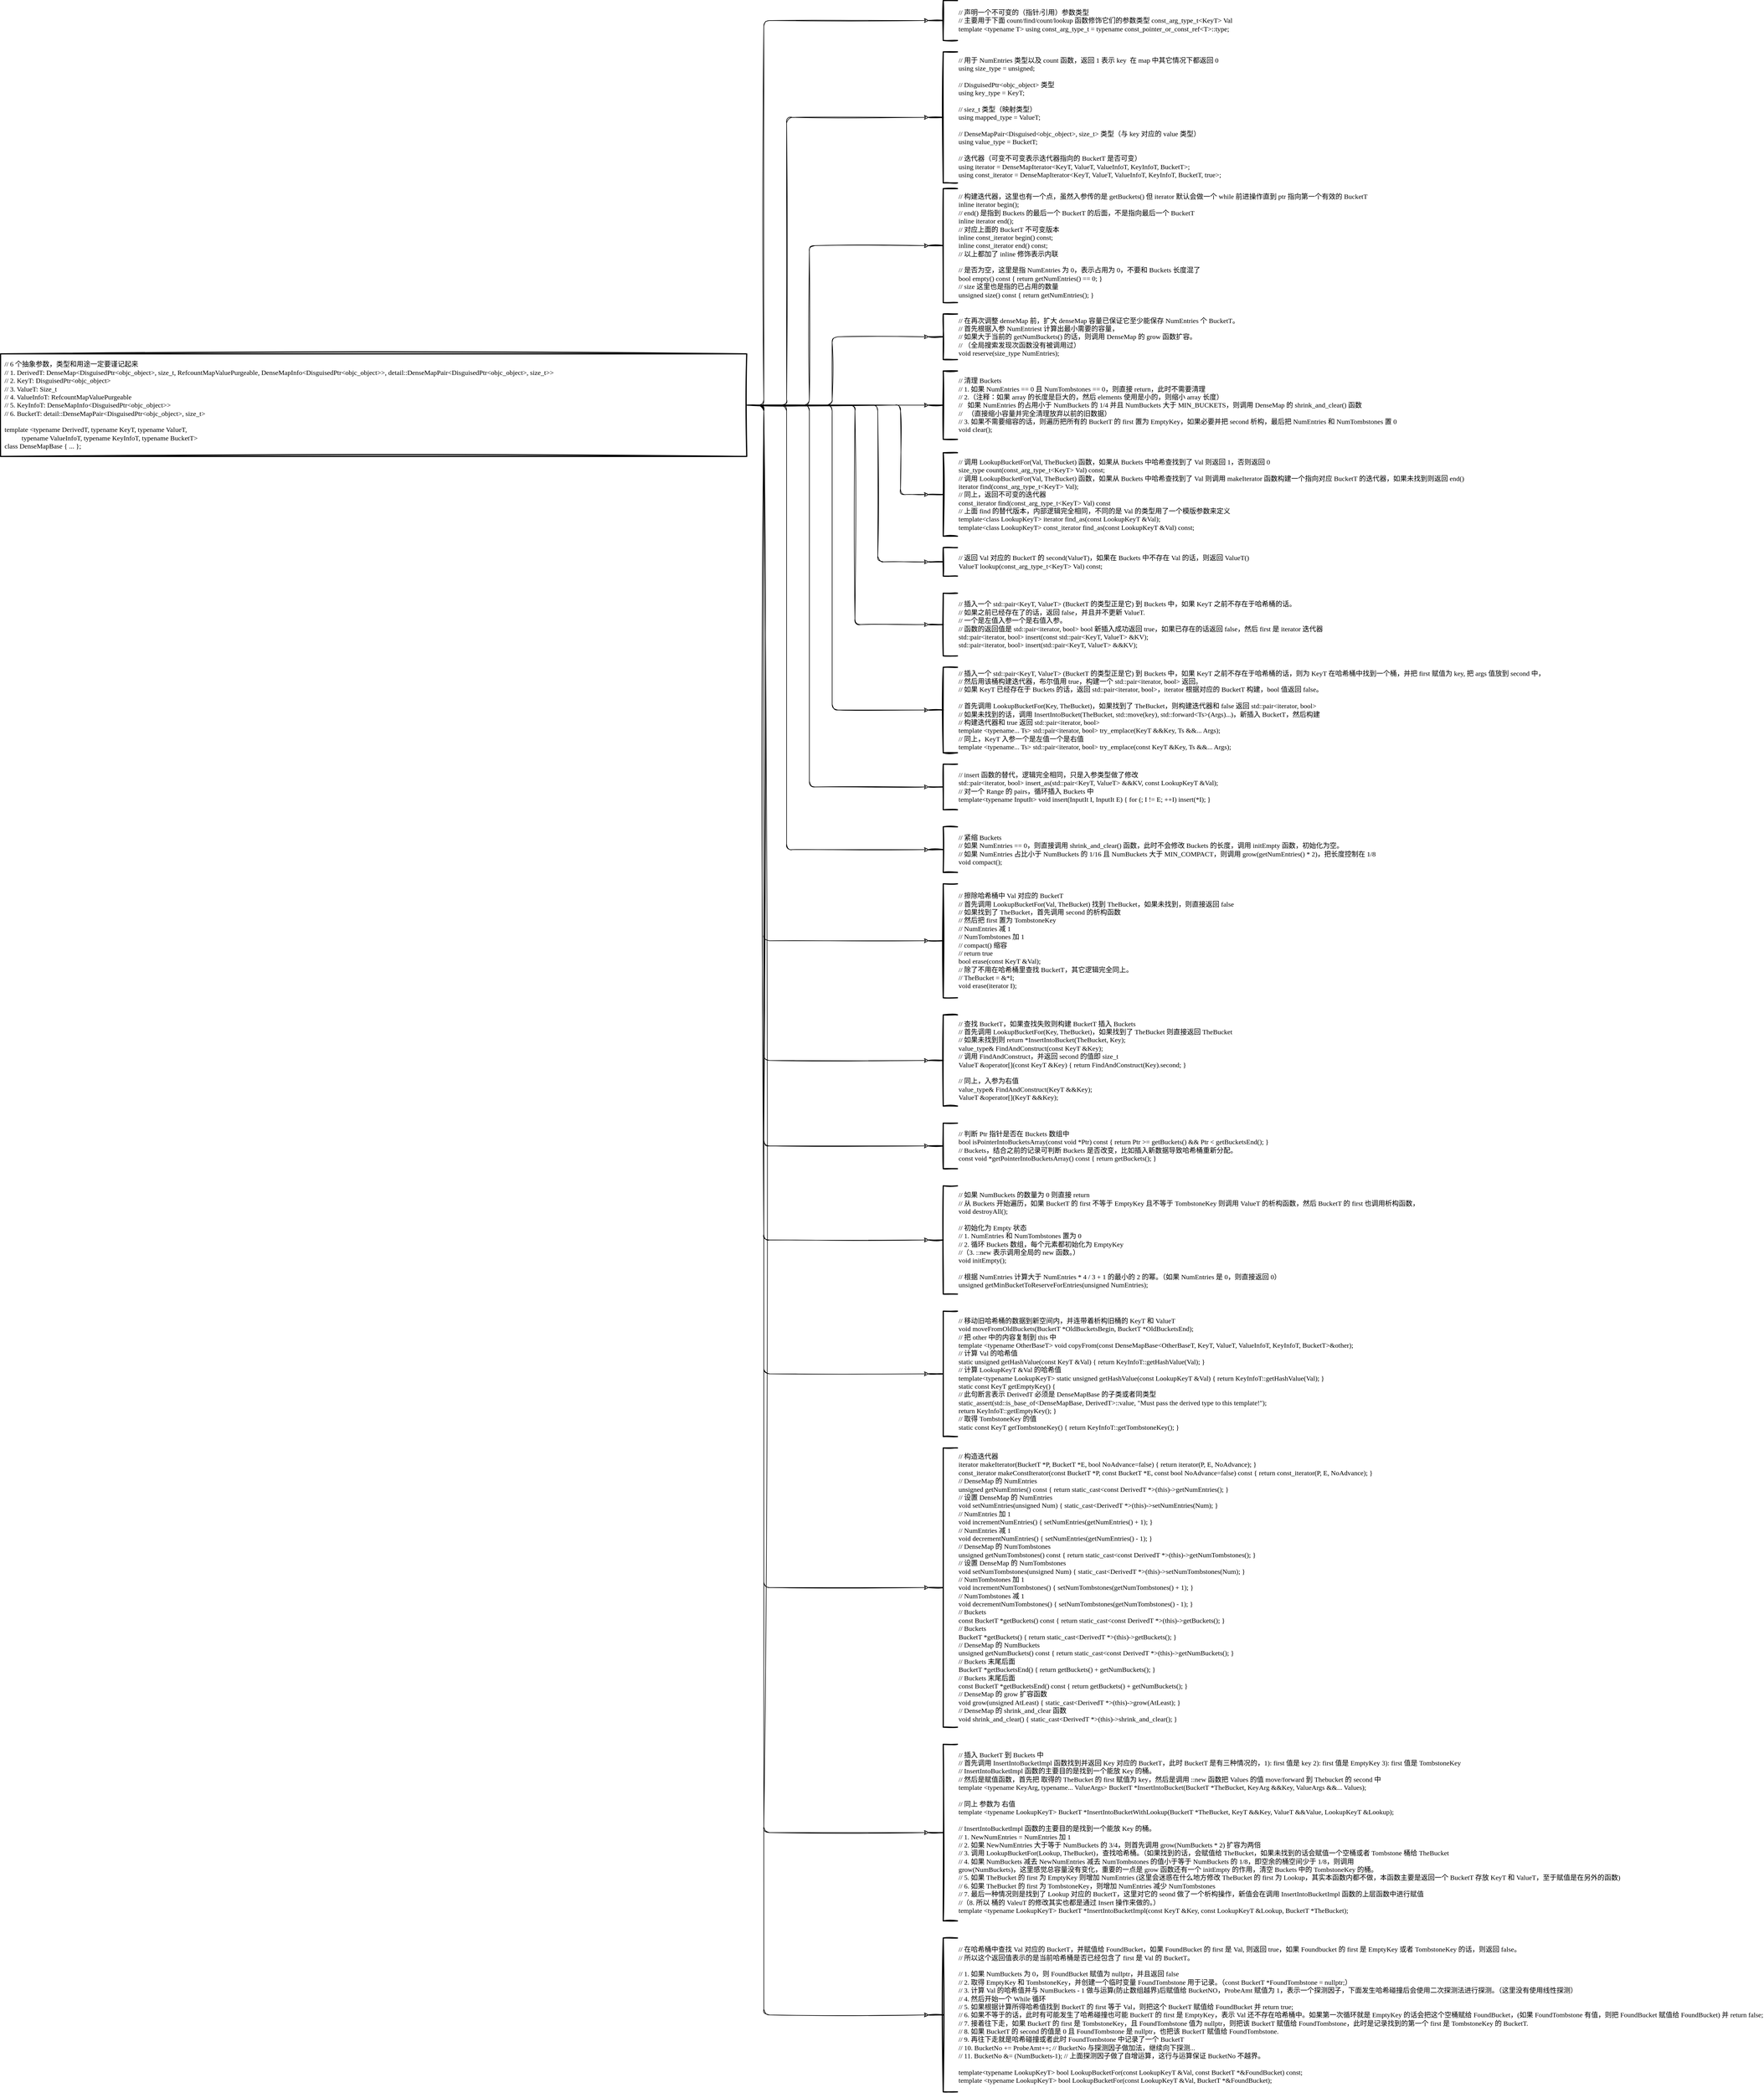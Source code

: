 <mxfile version="13.5.7" type="device"><diagram id="C5RBs43oDa-KdzZeNtuy" name="Page-1"><mxGraphModel dx="6576" dy="2218" grid="1" gridSize="10" guides="1" tooltips="1" connect="1" arrows="1" fold="1" page="1" pageScale="1" pageWidth="827" pageHeight="1169" math="0" shadow="0"><root><mxCell id="WIyWlLk6GJQsqaUBKTNV-0"/><mxCell id="WIyWlLk6GJQsqaUBKTNV-1" parent="WIyWlLk6GJQsqaUBKTNV-0"/><mxCell id="5j2uLAZRHFeiAkOaG-69-123" style="edgeStyle=orthogonalEdgeStyle;rounded=1;sketch=1;orthogonalLoop=1;jettySize=auto;html=1;fontFamily=Comic Sans MS;" edge="1" parent="WIyWlLk6GJQsqaUBKTNV-1" source="mRfJCPxeIyKDaVydhmNO-0" target="5j2uLAZRHFeiAkOaG-69-119"><mxGeometry relative="1" as="geometry"><mxPoint x="-820" y="990.0" as="targetPoint"/><Array as="points"><mxPoint x="-840" y="1670"/><mxPoint x="-840" y="995"/></Array></mxGeometry></mxCell><mxCell id="5j2uLAZRHFeiAkOaG-69-125" style="edgeStyle=orthogonalEdgeStyle;rounded=1;sketch=1;orthogonalLoop=1;jettySize=auto;html=1;fontFamily=Comic Sans MS;entryX=0;entryY=0.5;entryDx=0;entryDy=0;entryPerimeter=0;" edge="1" parent="WIyWlLk6GJQsqaUBKTNV-1" source="mRfJCPxeIyKDaVydhmNO-0" target="5j2uLAZRHFeiAkOaG-69-124"><mxGeometry relative="1" as="geometry"><mxPoint x="-760" y="1170.0" as="targetPoint"/><Array as="points"><mxPoint x="-800" y="1670"/><mxPoint x="-800" y="1165"/></Array></mxGeometry></mxCell><mxCell id="5j2uLAZRHFeiAkOaG-69-127" style="edgeStyle=orthogonalEdgeStyle;rounded=1;sketch=1;orthogonalLoop=1;jettySize=auto;html=1;fontFamily=Comic Sans MS;entryX=0;entryY=0.5;entryDx=0;entryDy=0;entryPerimeter=0;" edge="1" parent="WIyWlLk6GJQsqaUBKTNV-1" source="mRfJCPxeIyKDaVydhmNO-0" target="5j2uLAZRHFeiAkOaG-69-126"><mxGeometry relative="1" as="geometry"><mxPoint x="-730" y="1390" as="targetPoint"/><Array as="points"><mxPoint x="-760" y="1670"/><mxPoint x="-760" y="1390"/><mxPoint x="-550" y="1390"/></Array></mxGeometry></mxCell><mxCell id="5j2uLAZRHFeiAkOaG-69-129" style="edgeStyle=orthogonalEdgeStyle;rounded=1;sketch=1;orthogonalLoop=1;jettySize=auto;html=1;fontFamily=Comic Sans MS;entryX=0;entryY=0.5;entryDx=0;entryDy=0;entryPerimeter=0;" edge="1" parent="WIyWlLk6GJQsqaUBKTNV-1" source="mRfJCPxeIyKDaVydhmNO-0" target="5j2uLAZRHFeiAkOaG-69-128"><mxGeometry relative="1" as="geometry"><mxPoint x="-690" y="1560" as="targetPoint"/><Array as="points"><mxPoint x="-720" y="1670"/><mxPoint x="-720" y="1550"/></Array></mxGeometry></mxCell><mxCell id="5j2uLAZRHFeiAkOaG-69-131" style="edgeStyle=orthogonalEdgeStyle;rounded=1;sketch=1;orthogonalLoop=1;jettySize=auto;html=1;entryX=0;entryY=0.5;entryDx=0;entryDy=0;entryPerimeter=0;fontFamily=Comic Sans MS;" edge="1" parent="WIyWlLk6GJQsqaUBKTNV-1" source="mRfJCPxeIyKDaVydhmNO-0" target="5j2uLAZRHFeiAkOaG-69-130"><mxGeometry relative="1" as="geometry"/></mxCell><mxCell id="5j2uLAZRHFeiAkOaG-69-133" style="edgeStyle=orthogonalEdgeStyle;rounded=1;sketch=1;orthogonalLoop=1;jettySize=auto;html=1;fontFamily=Comic Sans MS;entryX=0;entryY=0.5;entryDx=0;entryDy=0;entryPerimeter=0;" edge="1" parent="WIyWlLk6GJQsqaUBKTNV-1" source="mRfJCPxeIyKDaVydhmNO-0" target="5j2uLAZRHFeiAkOaG-69-132"><mxGeometry relative="1" as="geometry"><mxPoint x="-590" y="1820" as="targetPoint"/><Array as="points"><mxPoint x="-600" y="1670"/><mxPoint x="-600" y="1827"/></Array></mxGeometry></mxCell><mxCell id="5j2uLAZRHFeiAkOaG-69-135" style="edgeStyle=orthogonalEdgeStyle;rounded=1;sketch=1;orthogonalLoop=1;jettySize=auto;html=1;fontFamily=Comic Sans MS;entryX=0;entryY=0.5;entryDx=0;entryDy=0;entryPerimeter=0;" edge="1" parent="WIyWlLk6GJQsqaUBKTNV-1" source="mRfJCPxeIyKDaVydhmNO-0" target="5j2uLAZRHFeiAkOaG-69-134"><mxGeometry relative="1" as="geometry"><mxPoint x="-630" y="1960" as="targetPoint"/><Array as="points"><mxPoint x="-640" y="1670"/><mxPoint x="-640" y="1945"/></Array></mxGeometry></mxCell><mxCell id="5j2uLAZRHFeiAkOaG-69-137" style="edgeStyle=orthogonalEdgeStyle;rounded=1;sketch=1;orthogonalLoop=1;jettySize=auto;html=1;fontFamily=Comic Sans MS;entryX=0;entryY=0.5;entryDx=0;entryDy=0;entryPerimeter=0;" edge="1" parent="WIyWlLk6GJQsqaUBKTNV-1" source="mRfJCPxeIyKDaVydhmNO-0" target="5j2uLAZRHFeiAkOaG-69-136"><mxGeometry relative="1" as="geometry"><mxPoint x="-680" y="2080" as="targetPoint"/><Array as="points"><mxPoint x="-680" y="1670"/><mxPoint x="-680" y="2055"/></Array></mxGeometry></mxCell><mxCell id="5j2uLAZRHFeiAkOaG-69-139" style="edgeStyle=orthogonalEdgeStyle;rounded=1;sketch=1;orthogonalLoop=1;jettySize=auto;html=1;fontFamily=Comic Sans MS;entryX=0;entryY=0.5;entryDx=0;entryDy=0;entryPerimeter=0;" edge="1" parent="WIyWlLk6GJQsqaUBKTNV-1" source="mRfJCPxeIyKDaVydhmNO-0" target="5j2uLAZRHFeiAkOaG-69-138"><mxGeometry relative="1" as="geometry"><mxPoint x="-700" y="2190" as="targetPoint"/><Array as="points"><mxPoint x="-720" y="1670"/><mxPoint x="-720" y="2205"/></Array></mxGeometry></mxCell><mxCell id="5j2uLAZRHFeiAkOaG-69-141" style="edgeStyle=orthogonalEdgeStyle;rounded=1;sketch=1;orthogonalLoop=1;jettySize=auto;html=1;fontFamily=Comic Sans MS;entryX=0;entryY=0.5;entryDx=0;entryDy=0;entryPerimeter=0;" edge="1" parent="WIyWlLk6GJQsqaUBKTNV-1" source="mRfJCPxeIyKDaVydhmNO-0" target="5j2uLAZRHFeiAkOaG-69-140"><mxGeometry relative="1" as="geometry"><mxPoint x="-730" y="2400" as="targetPoint"/><Array as="points"><mxPoint x="-760" y="1670"/><mxPoint x="-760" y="2340"/></Array></mxGeometry></mxCell><mxCell id="5j2uLAZRHFeiAkOaG-69-143" style="edgeStyle=orthogonalEdgeStyle;rounded=1;sketch=1;orthogonalLoop=1;jettySize=auto;html=1;fontFamily=Comic Sans MS;entryX=0;entryY=0.5;entryDx=0;entryDy=0;entryPerimeter=0;" edge="1" parent="WIyWlLk6GJQsqaUBKTNV-1" source="mRfJCPxeIyKDaVydhmNO-0" target="5j2uLAZRHFeiAkOaG-69-142"><mxGeometry relative="1" as="geometry"><mxPoint x="-780" y="2450" as="targetPoint"/><Array as="points"><mxPoint x="-800" y="1670"/><mxPoint x="-800" y="2450"/></Array></mxGeometry></mxCell><mxCell id="5j2uLAZRHFeiAkOaG-69-145" style="edgeStyle=orthogonalEdgeStyle;rounded=1;sketch=1;orthogonalLoop=1;jettySize=auto;html=1;fontFamily=Comic Sans MS;entryX=0;entryY=0.5;entryDx=0;entryDy=0;entryPerimeter=0;" edge="1" parent="WIyWlLk6GJQsqaUBKTNV-1" source="mRfJCPxeIyKDaVydhmNO-0" target="5j2uLAZRHFeiAkOaG-69-144"><mxGeometry relative="1" as="geometry"><mxPoint x="-810" y="2555.882" as="targetPoint"/><Array as="points"><mxPoint x="-840" y="1670"/><mxPoint x="-840" y="2610"/></Array></mxGeometry></mxCell><mxCell id="5j2uLAZRHFeiAkOaG-69-147" style="edgeStyle=orthogonalEdgeStyle;rounded=1;sketch=1;orthogonalLoop=1;jettySize=auto;html=1;fontFamily=Comic Sans MS;entryX=0;entryY=0.5;entryDx=0;entryDy=0;entryPerimeter=0;" edge="1" parent="WIyWlLk6GJQsqaUBKTNV-1" source="mRfJCPxeIyKDaVydhmNO-0" target="5j2uLAZRHFeiAkOaG-69-146"><mxGeometry relative="1" as="geometry"><mxPoint x="-840" y="2840" as="targetPoint"/><Array as="points"><mxPoint x="-840" y="1670"/><mxPoint x="-840" y="2820"/></Array></mxGeometry></mxCell><mxCell id="5j2uLAZRHFeiAkOaG-69-149" style="edgeStyle=orthogonalEdgeStyle;rounded=1;sketch=1;orthogonalLoop=1;jettySize=auto;html=1;fontFamily=Comic Sans MS;entryX=0;entryY=0.5;entryDx=0;entryDy=0;entryPerimeter=0;" edge="1" parent="WIyWlLk6GJQsqaUBKTNV-1" source="mRfJCPxeIyKDaVydhmNO-0" target="5j2uLAZRHFeiAkOaG-69-148"><mxGeometry relative="1" as="geometry"><mxPoint x="-820" y="2980" as="targetPoint"/><Array as="points"><mxPoint x="-840" y="1670"/><mxPoint x="-840" y="2970"/></Array></mxGeometry></mxCell><mxCell id="5j2uLAZRHFeiAkOaG-69-151" style="edgeStyle=orthogonalEdgeStyle;rounded=1;sketch=1;orthogonalLoop=1;jettySize=auto;html=1;fontFamily=Comic Sans MS;entryX=0;entryY=0.5;entryDx=0;entryDy=0;entryPerimeter=0;" edge="1" parent="WIyWlLk6GJQsqaUBKTNV-1" source="mRfJCPxeIyKDaVydhmNO-0" target="5j2uLAZRHFeiAkOaG-69-150"><mxGeometry relative="1" as="geometry"><mxPoint x="-820" y="3140" as="targetPoint"/><Array as="points"><mxPoint x="-840" y="1670"/><mxPoint x="-840" y="3135"/></Array></mxGeometry></mxCell><mxCell id="5j2uLAZRHFeiAkOaG-69-154" style="edgeStyle=orthogonalEdgeStyle;rounded=1;sketch=1;orthogonalLoop=1;jettySize=auto;html=1;fontFamily=Comic Sans MS;entryX=0;entryY=0.5;entryDx=0;entryDy=0;entryPerimeter=0;" edge="1" parent="WIyWlLk6GJQsqaUBKTNV-1" source="mRfJCPxeIyKDaVydhmNO-0" target="5j2uLAZRHFeiAkOaG-69-153"><mxGeometry relative="1" as="geometry"><mxPoint x="-810" y="3384" as="targetPoint"/><Array as="points"><mxPoint x="-840" y="1670"/><mxPoint x="-840" y="3370"/></Array></mxGeometry></mxCell><mxCell id="5j2uLAZRHFeiAkOaG-69-156" style="edgeStyle=orthogonalEdgeStyle;rounded=1;sketch=1;orthogonalLoop=1;jettySize=auto;html=1;fontFamily=Comic Sans MS;entryX=0;entryY=0.5;entryDx=0;entryDy=0;entryPerimeter=0;" edge="1" parent="WIyWlLk6GJQsqaUBKTNV-1" source="mRfJCPxeIyKDaVydhmNO-0" target="5j2uLAZRHFeiAkOaG-69-155"><mxGeometry relative="1" as="geometry"><mxPoint x="-800.0" y="3740.0" as="targetPoint"/><Array as="points"><mxPoint x="-840" y="1670"/><mxPoint x="-840" y="3745"/></Array></mxGeometry></mxCell><mxCell id="5j2uLAZRHFeiAkOaG-69-158" style="edgeStyle=orthogonalEdgeStyle;rounded=1;sketch=1;orthogonalLoop=1;jettySize=auto;html=1;fontFamily=Comic Sans MS;entryX=0;entryY=0.5;entryDx=0;entryDy=0;entryPerimeter=0;" edge="1" parent="WIyWlLk6GJQsqaUBKTNV-1" source="mRfJCPxeIyKDaVydhmNO-0" target="5j2uLAZRHFeiAkOaG-69-157"><mxGeometry relative="1" as="geometry"><mxPoint x="-800" y="4180" as="targetPoint"/><Array as="points"><mxPoint x="-840" y="1670"/><mxPoint x="-840" y="4175"/></Array></mxGeometry></mxCell><mxCell id="5j2uLAZRHFeiAkOaG-69-160" style="edgeStyle=orthogonalEdgeStyle;rounded=1;sketch=1;orthogonalLoop=1;jettySize=auto;html=1;fontFamily=Comic Sans MS;entryX=0;entryY=0.5;entryDx=0;entryDy=0;entryPerimeter=0;" edge="1" parent="WIyWlLk6GJQsqaUBKTNV-1" source="mRfJCPxeIyKDaVydhmNO-0" target="5j2uLAZRHFeiAkOaG-69-159"><mxGeometry relative="1" as="geometry"><mxPoint x="-810" y="4532" as="targetPoint"/><Array as="points"><mxPoint x="-840" y="1670"/><mxPoint x="-840" y="4495"/></Array></mxGeometry></mxCell><mxCell id="mRfJCPxeIyKDaVydhmNO-0" value="&lt;div&gt;&lt;span&gt;// 6 个抽象参数，类型和用途一定要谨记起来&lt;/span&gt;&lt;/div&gt;&lt;div&gt;&lt;span&gt;// 1. DerivedT: DenseMap&amp;lt;DisguisedPtr&amp;lt;objc_object&amp;gt;, size_t, RefcountMapValuePurgeable, DenseMapInfo&amp;lt;DisguisedPtr&amp;lt;objc_object&amp;gt;&amp;gt;, detail::DenseMapPair&amp;lt;DisguisedPtr&amp;lt;objc_object&amp;gt;, size_t&amp;gt;&amp;gt;&lt;/span&gt;&lt;br&gt;&lt;/div&gt;&lt;div&gt;// 2. KeyT: DisguisedPtr&amp;lt;objc_object&amp;gt;&lt;/div&gt;&lt;div&gt;// 3. ValueT: Size_t&lt;/div&gt;&lt;div&gt;// 4. ValueInfoT: RefcountMapValuePurgeable&lt;/div&gt;&lt;div&gt;// 5. KeyInfoT: DenseMapInfo&amp;lt;DisguisedPtr&amp;lt;objc_object&amp;gt;&amp;gt;&amp;nbsp;&lt;/div&gt;&lt;div&gt;// 6. BucketT: detail::DenseMapPair&amp;lt;DisguisedPtr&amp;lt;objc_object&amp;gt;, size_t&amp;gt;&lt;/div&gt;&lt;div&gt;&lt;br&gt;&lt;/div&gt;&lt;div&gt;template &amp;lt;typename DerivedT, typename KeyT, typename ValueT,&lt;/div&gt;&lt;div&gt;&amp;nbsp; &amp;nbsp; &amp;nbsp; &amp;nbsp; &amp;nbsp; typename ValueInfoT, typename KeyInfoT, typename BucketT&amp;gt;&lt;/div&gt;&lt;div&gt;class DenseMapBase { ... };&lt;/div&gt;" style="whiteSpace=wrap;html=1;absoluteArcSize=1;arcSize=14;strokeWidth=2;align=left;spacingLeft=5;fontFamily=Comic Sans MS;sketch=1;" parent="WIyWlLk6GJQsqaUBKTNV-1" vertex="1"><mxGeometry x="-2180" y="1580" width="1310" height="180" as="geometry"/></mxCell><mxCell id="5j2uLAZRHFeiAkOaG-69-119" value="// 声明一个不可变的（指针/引用）参数类型&lt;br&gt;// 主要用于下面 count/find/count/lookup 函数修饰它们的参数类型&amp;nbsp;const_arg_type_t&amp;lt;KeyT&amp;gt; Val&lt;br&gt;template &amp;lt;typename T&amp;gt; using const_arg_type_t = typename const_pointer_or_const_ref&amp;lt;T&amp;gt;::type;" style="strokeWidth=2;html=1;shape=mxgraph.flowchart.annotation_2;align=left;labelPosition=right;pointerEvents=1;rounded=0;sketch=1;fillColor=#ffffff;fontFamily=Comic Sans MS;" vertex="1" parent="WIyWlLk6GJQsqaUBKTNV-1"><mxGeometry x="-550" y="960" width="50" height="70" as="geometry"/></mxCell><mxCell id="5j2uLAZRHFeiAkOaG-69-124" value="&lt;div&gt;// 用于 NumEntries 类型以及 count 函数，返回 1 表示 key&amp;nbsp; 在 map 中其它情况下都返回 0&lt;/div&gt;&lt;div&gt;using size_type = unsigned;&lt;/div&gt;&lt;div&gt;&lt;br&gt;&lt;/div&gt;&lt;div&gt;// DisguisedPtr&amp;lt;objc_object&amp;gt; 类型&lt;/div&gt;&lt;div&gt;using key_type = KeyT;&lt;/div&gt;&lt;div&gt;&lt;br&gt;&lt;/div&gt;&lt;div&gt;// siez_t 类型（映射类型）&lt;/div&gt;&lt;div&gt;using mapped_type = ValueT;&lt;/div&gt;&lt;div&gt;&lt;br&gt;&lt;/div&gt;&lt;div&gt;// DenseMapPair&amp;lt;Disguised&amp;lt;objc_object&amp;gt;, size_t&amp;gt; 类型（与 key 对应的 value 类型）&lt;/div&gt;&lt;div&gt;using value_type = BucketT;&lt;/div&gt;&lt;div&gt;&lt;br&gt;&lt;/div&gt;&lt;div&gt;// 迭代器（可变不可变表示迭代器指向的 BucketT 是否可变）&lt;/div&gt;&lt;div&gt;using iterator = DenseMapIterator&amp;lt;KeyT, ValueT, ValueInfoT, KeyInfoT, BucketT&amp;gt;;&lt;/div&gt;&lt;div&gt;using const_iterator = DenseMapIterator&amp;lt;KeyT, ValueT, ValueInfoT, KeyInfoT, BucketT, true&amp;gt;;&lt;/div&gt;" style="strokeWidth=2;html=1;shape=mxgraph.flowchart.annotation_2;align=left;labelPosition=right;pointerEvents=1;rounded=0;sketch=1;fillColor=#ffffff;fontFamily=Comic Sans MS;" vertex="1" parent="WIyWlLk6GJQsqaUBKTNV-1"><mxGeometry x="-550" y="1050" width="50" height="230" as="geometry"/></mxCell><mxCell id="5j2uLAZRHFeiAkOaG-69-126" value="&lt;div&gt;// 构建迭代器，这里也有一个点，虽然入参传的是 getBuckets() 但 iterator 默认会做一个 while 前进操作直到 ptr 指向第一个有效的 BucketT&lt;/div&gt;&lt;div&gt;inline iterator begin();&lt;/div&gt;&lt;div&gt;// end() 是指到 Buckets 的最后一个 BucketT 的后面，不是指向最后一个 BucketT&lt;/div&gt;&lt;div&gt;inline iterator end();&lt;/div&gt;&lt;div&gt;// 对应上面的 BucketT 不可变版本&lt;/div&gt;&lt;div&gt;inline const_iterator begin() const;&lt;/div&gt;&lt;div&gt;inline const_iterator end() const;&lt;/div&gt;&lt;div&gt;// 以上都加了 inline 修饰表示内联&lt;/div&gt;&lt;div&gt;&lt;br&gt;&lt;/div&gt;&lt;div&gt;// 是否为空，这里是指 NumEntries 为 0，表示占用为 0，不要和 Buckets 长度混了&lt;/div&gt;&lt;div&gt;bool empty() const { return getNumEntries() == 0; }&lt;/div&gt;&lt;div&gt;// size 这里也是指的已占用的数量&lt;/div&gt;&lt;div&gt;unsigned size() const { return getNumEntries(); }&lt;/div&gt;" style="strokeWidth=2;html=1;shape=mxgraph.flowchart.annotation_2;align=left;labelPosition=right;pointerEvents=1;rounded=0;sketch=1;fillColor=#ffffff;fontFamily=Comic Sans MS;" vertex="1" parent="WIyWlLk6GJQsqaUBKTNV-1"><mxGeometry x="-550" y="1290" width="50" height="200" as="geometry"/></mxCell><mxCell id="5j2uLAZRHFeiAkOaG-69-128" value="&lt;div&gt;// 在再次调整 denseMap 前，扩大 denseMap 容量已保证它至少能保存 NumEntries 个 BucketT。&lt;/div&gt;&lt;div&gt;// 首先根据入参 NumEntriest 计算出最小需要的容量，&lt;/div&gt;&lt;div&gt;// 如果大于当前的 getNumBuckets() 的话，则调用 DenseMap 的 grow 函数扩容。&lt;/div&gt;&lt;div&gt;// （全局搜索发现次函数没有被调用过）&lt;/div&gt;&lt;div&gt;void reserve(size_type NumEntries);&lt;/div&gt;" style="strokeWidth=2;html=1;shape=mxgraph.flowchart.annotation_2;align=left;labelPosition=right;pointerEvents=1;rounded=0;sketch=1;fillColor=#ffffff;fontFamily=Comic Sans MS;" vertex="1" parent="WIyWlLk6GJQsqaUBKTNV-1"><mxGeometry x="-550" y="1510" width="50" height="80" as="geometry"/></mxCell><mxCell id="5j2uLAZRHFeiAkOaG-69-130" value="&lt;div&gt;// 清理 Buckets&lt;/div&gt;&lt;div&gt;// 1. 如果 NumEntries == 0 且 NumTombstones == 0，则直接 return，此时不需要清理&lt;/div&gt;&lt;div&gt;// 2.（注释：如果 array 的长度是巨大的，然后 elements 使用是小的，则缩小 array 长度）&lt;/div&gt;&lt;div&gt;//&amp;nbsp; &amp;nbsp;如果 NumEntries 的占用小于 NumBuckets 的 1/4 并且 NumBuckets 大于 MIN_BUCKETS，则调用 DenseMap 的 shrink_and_clear() 函数&lt;/div&gt;&lt;div&gt;//&amp;nbsp; &amp;nbsp;（直接缩小容量并完全清理放弃以前的旧数据）&lt;/div&gt;&lt;div&gt;// 3. 如果不需要缩容的话，则遍历把所有的 BucketT 的 first 置为 EmptyKey，如果必要并把 second 析构，最后把 NumEntries 和 NumTombstones 置 0&lt;/div&gt;&lt;div&gt;void clear();&lt;/div&gt;" style="strokeWidth=2;html=1;shape=mxgraph.flowchart.annotation_2;align=left;labelPosition=right;pointerEvents=1;rounded=0;sketch=1;fillColor=#ffffff;fontFamily=Comic Sans MS;" vertex="1" parent="WIyWlLk6GJQsqaUBKTNV-1"><mxGeometry x="-550" y="1610" width="50" height="120" as="geometry"/></mxCell><mxCell id="5j2uLAZRHFeiAkOaG-69-132" value="&lt;div&gt;// 调用 LookupBucketFor(Val, TheBucket) 函数，如果从 Buckets 中哈希查找到了 Val 则返回 1，否则返回 0&lt;/div&gt;&lt;div&gt;size_type count(const_arg_type_t&amp;lt;KeyT&amp;gt; Val) const;&lt;/div&gt;&lt;div&gt;// 调用 LookupBucketFor(Val, TheBucket) 函数，如果从 Buckets 中哈希查找到了 Val 则调用 makeIterator 函数构建一个指向对应 BucketT 的迭代器，&lt;span&gt;如果未找到则返回 end()&lt;/span&gt;&lt;/div&gt;&lt;div&gt;iterator find(const_arg_type_t&amp;lt;KeyT&amp;gt; Val);&lt;/div&gt;&lt;div&gt;// 同上，返回不可变的迭代器&lt;/div&gt;&lt;div&gt;const_iterator find(const_arg_type_t&amp;lt;KeyT&amp;gt; Val) const&lt;/div&gt;&lt;div&gt;&lt;div&gt;// 上面 find 的替代版本，内部逻辑完全相同，不同的是 Val 的类型用了一个模版参数来定义&lt;/div&gt;&lt;div&gt;template&amp;lt;class LookupKeyT&amp;gt; iterator find_as(const LookupKeyT &amp;amp;Val);&lt;/div&gt;&lt;div&gt;template&amp;lt;class LookupKeyT&amp;gt; const_iterator find_as(const LookupKeyT &amp;amp;Val) const;&lt;/div&gt;&lt;/div&gt;" style="strokeWidth=2;html=1;shape=mxgraph.flowchart.annotation_2;align=left;labelPosition=right;pointerEvents=1;rounded=0;sketch=1;fillColor=#ffffff;fontFamily=Comic Sans MS;" vertex="1" parent="WIyWlLk6GJQsqaUBKTNV-1"><mxGeometry x="-550" y="1753.5" width="50" height="146.5" as="geometry"/></mxCell><mxCell id="5j2uLAZRHFeiAkOaG-69-134" value="&lt;div&gt;// 返回 Val 对应的 BucketT 的 second(ValueT)，如果在 Buckets 中不存在 Val 的话，则返回 ValueT()&lt;/div&gt;&lt;div&gt;ValueT lookup(const_arg_type_t&amp;lt;KeyT&amp;gt; Val) const;&lt;/div&gt;" style="strokeWidth=2;html=1;shape=mxgraph.flowchart.annotation_2;align=left;labelPosition=right;pointerEvents=1;rounded=0;sketch=1;fillColor=#ffffff;fontFamily=Comic Sans MS;" vertex="1" parent="WIyWlLk6GJQsqaUBKTNV-1"><mxGeometry x="-550" y="1920" width="50" height="50" as="geometry"/></mxCell><mxCell id="5j2uLAZRHFeiAkOaG-69-136" value="&lt;div&gt;// 插入一个 std::pair&amp;lt;KeyT, ValueT&amp;gt; (BucketT 的类型正是它) 到 Buckets 中，如果 KeyT 之前不存在于哈希桶的话。&lt;/div&gt;&lt;div&gt;// 如果之前已经存在了的话，返回 false，并且并不更新 ValueT.&lt;/div&gt;&lt;div&gt;// 一个是左值入参一个是右值入参。&lt;/div&gt;&lt;div&gt;// 函数的返回值是 std::pair&amp;lt;iterator, bool&amp;gt; bool 新插入成功返回 true，如果已存在的话返回 false，然后 first 是 iterator 迭代器&lt;/div&gt;&lt;div&gt;std::pair&amp;lt;iterator, bool&amp;gt; insert(const std::pair&amp;lt;KeyT, ValueT&amp;gt; &amp;amp;KV);&lt;/div&gt;&lt;div&gt;std::pair&amp;lt;iterator, bool&amp;gt; insert(std::pair&amp;lt;KeyT, ValueT&amp;gt; &amp;amp;&amp;amp;KV);&lt;/div&gt;" style="strokeWidth=2;html=1;shape=mxgraph.flowchart.annotation_2;align=left;labelPosition=right;pointerEvents=1;rounded=0;sketch=1;fillColor=#ffffff;fontFamily=Comic Sans MS;" vertex="1" parent="WIyWlLk6GJQsqaUBKTNV-1"><mxGeometry x="-550" y="2000" width="50" height="110" as="geometry"/></mxCell><mxCell id="5j2uLAZRHFeiAkOaG-69-138" value="&lt;div&gt;// 插入一个 std::pair&amp;lt;KeyT, ValueT&amp;gt; (BucketT 的类型正是它) 到 Buckets 中，如果 KeyT 之前不存在于哈希桶的话，则为 KeyT 在哈希桶中找到一个桶，并把 first 赋值为 key, 把 args 值放到 second 中，&lt;/div&gt;&lt;div&gt;// 然后用该桶构建迭代器，布尔值用 true，构建一个 std::pair&amp;lt;iterator, bool&amp;gt; 返回。&lt;/div&gt;&lt;div&gt;// 如果 KeyT 已经存在于 Buckets 的话，返回 std::pair&amp;lt;iterator, bool&amp;gt;，iterator 根据对应的 BucketT 构建，bool 值返回 false。&lt;/div&gt;&lt;div&gt;&lt;br&gt;&lt;/div&gt;&lt;div&gt;// 首先调用 LookupBucketFor(Key, TheBucket)，如果找到了 TheBucket，则构建迭代器和 false 返回 std::pair&amp;lt;iterator, bool&amp;gt;&lt;/div&gt;&lt;div&gt;// 如果未找到的话，调用 InsertIntoBucket(TheBucket, std::move(key), std::forward&amp;lt;Ts&amp;gt;(Args)...)，新插入 BucketT，然后构建&lt;/div&gt;&lt;div&gt;// 构建迭代器和 true 返回 std::pair&amp;lt;iterator, bool&amp;gt;&lt;/div&gt;&lt;div&gt;template &amp;lt;typename... Ts&amp;gt; std::pair&amp;lt;iterator, bool&amp;gt; try_emplace(KeyT &amp;amp;&amp;amp;Key, Ts &amp;amp;&amp;amp;... Args);&lt;/div&gt;&lt;div&gt;// 同上，KeyT 入参一个是左值一个是右值&lt;/div&gt;&lt;div&gt;template &amp;lt;typename... Ts&amp;gt; std::pair&amp;lt;iterator, bool&amp;gt; try_emplace(const KeyT &amp;amp;Key, Ts &amp;amp;&amp;amp;... Args);&lt;/div&gt;" style="strokeWidth=2;html=1;shape=mxgraph.flowchart.annotation_2;align=left;labelPosition=right;pointerEvents=1;rounded=0;sketch=1;fillColor=#ffffff;fontFamily=Comic Sans MS;" vertex="1" parent="WIyWlLk6GJQsqaUBKTNV-1"><mxGeometry x="-550" y="2130" width="50" height="150" as="geometry"/></mxCell><mxCell id="5j2uLAZRHFeiAkOaG-69-140" value="&lt;div&gt;// insert 函数的替代，逻辑完全相同，只是入参类型做了修改&lt;/div&gt;&lt;div&gt;std::pair&amp;lt;iterator, bool&amp;gt; insert_as(std::pair&amp;lt;KeyT, ValueT&amp;gt; &amp;amp;&amp;amp;KV, const LookupKeyT &amp;amp;Val);&lt;/div&gt;&lt;div&gt;// 对一个 Range 的 pairs，循环插入 Buckets 中&lt;/div&gt;&lt;div&gt;template&amp;lt;typename InputIt&amp;gt; void insert(InputIt I, InputIt E) { for (; I != E; ++I) insert(*I); }&lt;/div&gt;" style="strokeWidth=2;html=1;shape=mxgraph.flowchart.annotation_2;align=left;labelPosition=right;pointerEvents=1;rounded=0;sketch=1;fillColor=#ffffff;fontFamily=Comic Sans MS;" vertex="1" parent="WIyWlLk6GJQsqaUBKTNV-1"><mxGeometry x="-550" y="2300" width="50" height="80" as="geometry"/></mxCell><mxCell id="5j2uLAZRHFeiAkOaG-69-142" value="&lt;div&gt;// 紧缩 Buckets&lt;/div&gt;&lt;div&gt;// 如果 NumEntries == 0，则直接调用 shrink_and_clear() 函数，此时不会修改 Buckets 的长度，调用 initEmpty 函数，初始化为空。&lt;/div&gt;&lt;div&gt;// 如果 NumEntries 占比小于 NumBuckets 的 1/16 且 NumBuckets 大于 MIN_COMPACT，则调用 grow(getNumEntries() * 2)，把长度控制在 1/8&lt;/div&gt;&lt;div&gt;void compact();&lt;/div&gt;" style="strokeWidth=2;html=1;shape=mxgraph.flowchart.annotation_2;align=left;labelPosition=right;pointerEvents=1;rounded=0;sketch=1;fillColor=#ffffff;fontFamily=Comic Sans MS;" vertex="1" parent="WIyWlLk6GJQsqaUBKTNV-1"><mxGeometry x="-550" y="2410" width="50" height="80" as="geometry"/></mxCell><mxCell id="5j2uLAZRHFeiAkOaG-69-144" value="&lt;div&gt;// 擦除哈希桶中 Val 对应的 BucketT&lt;/div&gt;&lt;div&gt;// 首先调用 LookupBucketFor(Val, TheBucket) 找到 TheBucket，如果未找到，则直接返回 false&lt;/div&gt;&lt;div&gt;// 如果找到了 TheBucket，首先调用 second 的析构函数&lt;/div&gt;&lt;div&gt;// 然后把 first 置为 TombstoneKey&lt;/div&gt;&lt;div&gt;// NumEntries 减 1&lt;/div&gt;&lt;div&gt;// NumTombstones 加 1&lt;/div&gt;&lt;div&gt;// compact() 缩容&lt;/div&gt;&lt;div&gt;// return true&lt;/div&gt;&lt;div&gt;bool erase(const KeyT &amp;amp;Val);&lt;/div&gt;&lt;div&gt;// 除了不用在哈希桶里查找 BucketT，其它逻辑完全同上。&lt;/div&gt;&lt;div&gt;// TheBucket = &amp;amp;*I;&lt;/div&gt;&lt;div&gt;void erase(iterator I);&lt;/div&gt;" style="strokeWidth=2;html=1;shape=mxgraph.flowchart.annotation_2;align=left;labelPosition=right;pointerEvents=1;rounded=0;sketch=1;fillColor=#ffffff;fontFamily=Comic Sans MS;" vertex="1" parent="WIyWlLk6GJQsqaUBKTNV-1"><mxGeometry x="-550" y="2510" width="50" height="200" as="geometry"/></mxCell><mxCell id="5j2uLAZRHFeiAkOaG-69-146" value="&lt;div&gt;// 查找 BucketT，如果查找失败则构建 BucketT 插入 Buckets&amp;nbsp;&lt;/div&gt;&lt;div&gt;// 首先调用 LookupBucketFor(Key, TheBucket)，如果找到了 TheBucket 则直接返回 TheBucket&lt;/div&gt;&lt;div&gt;// 如果未找到则 return *InsertIntoBucket(TheBucket, Key);&lt;/div&gt;&lt;div&gt;value_type&amp;amp; FindAndConstruct(const KeyT &amp;amp;Key);&lt;/div&gt;&lt;div&gt;// 调用 FindAndConstruct，并返回 second 的值即 size_t&amp;nbsp;&lt;/div&gt;&lt;div&gt;ValueT &amp;amp;operator[](const KeyT &amp;amp;Key) { return FindAndConstruct(Key).second; }&lt;/div&gt;&lt;div&gt;&lt;br&gt;&lt;/div&gt;&lt;div&gt;// 同上，入参为右值&lt;/div&gt;&lt;div&gt;value_type&amp;amp; FindAndConstruct(KeyT &amp;amp;&amp;amp;Key);&lt;/div&gt;&lt;div&gt;ValueT &amp;amp;operator[](KeyT &amp;amp;&amp;amp;Key);&lt;/div&gt;" style="strokeWidth=2;html=1;shape=mxgraph.flowchart.annotation_2;align=left;labelPosition=right;pointerEvents=1;rounded=0;sketch=1;fillColor=#ffffff;fontFamily=Comic Sans MS;" vertex="1" parent="WIyWlLk6GJQsqaUBKTNV-1"><mxGeometry x="-550" y="2740" width="50" height="160" as="geometry"/></mxCell><mxCell id="5j2uLAZRHFeiAkOaG-69-148" value="&lt;div&gt;// 判断 Ptr 指针是否在 Buckets 数组中&lt;/div&gt;&lt;div&gt;bool isPointerIntoBucketsArray(const void *Ptr) const { return Ptr &amp;gt;= getBuckets() &amp;amp;&amp;amp; Ptr &amp;lt; getBucketsEnd(); }&lt;/div&gt;&lt;div&gt;// Buckets，结合之前的记录可判断 Buckets 是否改变，比如插入新数据导致哈希桶重新分配。&lt;/div&gt;&lt;div&gt;const void *getPointerIntoBucketsArray() const { return getBuckets(); }&lt;/div&gt;" style="strokeWidth=2;html=1;shape=mxgraph.flowchart.annotation_2;align=left;labelPosition=right;pointerEvents=1;rounded=0;sketch=1;fillColor=#ffffff;fontFamily=Comic Sans MS;" vertex="1" parent="WIyWlLk6GJQsqaUBKTNV-1"><mxGeometry x="-550" y="2930" width="50" height="80" as="geometry"/></mxCell><mxCell id="5j2uLAZRHFeiAkOaG-69-150" value="&lt;div&gt;// 如果 NumBuckets 的数量为 0 则直接 return&lt;/div&gt;&lt;div&gt;// 从 Buckets 开始遍历，如果 BucketT 的 first 不等于 EmptyKey 且不等于 TombstoneKey 则调用 ValueT 的析构函数，然后 BucketT 的 first 也调用析构函数，&lt;/div&gt;&lt;div&gt;void destroyAll();&lt;/div&gt;&lt;div&gt;&lt;br&gt;&lt;/div&gt;&lt;div&gt;// 初始化为 Empty 状态&lt;/div&gt;&lt;div&gt;// 1. NumEntries 和 NumTombstones 置为 0&lt;/div&gt;&lt;div&gt;// 2. 循环 Buckets 数组，每个元素都初始化为 EmptyKey&lt;/div&gt;&lt;div&gt;//（3. ::new 表示调用全局的 new 函数。）&lt;/div&gt;&lt;div&gt;void initEmpty();&lt;/div&gt;&lt;div&gt;&lt;br&gt;&lt;/div&gt;&lt;div&gt;// 根据 NumEntries 计算大于 NumEntries * 4 / 3 + 1 的最小的 2 的幂。（如果 NumEntries 是 0，则直接返回 0）&lt;/div&gt;&lt;div&gt;unsigned getMinBucketToReserveForEntries(unsigned NumEntries);&lt;/div&gt;" style="strokeWidth=2;html=1;shape=mxgraph.flowchart.annotation_2;align=left;labelPosition=right;pointerEvents=1;rounded=0;sketch=1;fillColor=#ffffff;fontFamily=Comic Sans MS;" vertex="1" parent="WIyWlLk6GJQsqaUBKTNV-1"><mxGeometry x="-550" y="3040" width="50" height="190" as="geometry"/></mxCell><mxCell id="5j2uLAZRHFeiAkOaG-69-153" value="&lt;div&gt;// 移动旧哈希桶的数据到新空间内，并连带着析构旧桶的 KeyT 和 ValueT&lt;/div&gt;&lt;div&gt;void moveFromOldBuckets(BucketT *OldBucketsBegin, BucketT *OldBucketsEnd);&lt;/div&gt;&lt;div&gt;// 把 other 中的内容复制到 this 中&lt;/div&gt;&lt;div&gt;template &amp;lt;typename OtherBaseT&amp;gt; void copyFrom(const DenseMapBase&amp;lt;OtherBaseT, KeyT, ValueT, ValueInfoT, KeyInfoT, BucketT&amp;gt;&amp;amp;other);&lt;/div&gt;&lt;div&gt;// 计算 Val 的哈希值&lt;/div&gt;&lt;div&gt;static unsigned getHashValue(const KeyT &amp;amp;Val) { return KeyInfoT::getHashValue(Val); }&lt;/div&gt;&lt;div&gt;// 计算 LookupKeyT &amp;amp;Val 的哈希值&lt;/div&gt;&lt;div&gt;template&amp;lt;typename LookupKeyT&amp;gt; static unsigned getHashValue(const LookupKeyT &amp;amp;Val) { return KeyInfoT::getHashValue(Val); }&lt;/div&gt;&lt;div&gt;static const KeyT getEmptyKey() {&lt;/div&gt;&lt;div&gt;// 此句断言表示 DerivedT 必须是 DenseMapBase 的子类或者同类型&lt;/div&gt;&lt;div&gt;static_assert(std::is_base_of&amp;lt;DenseMapBase, DerivedT&amp;gt;::value, &quot;Must pass the derived type to this template!&quot;);&lt;/div&gt;&lt;div&gt;return KeyInfoT::getEmptyKey(); }&lt;/div&gt;&lt;div&gt;// 取得 TombstoneKey 的值&lt;/div&gt;&lt;div&gt;static const KeyT getTombstoneKey() { return KeyInfoT::getTombstoneKey(); }&lt;/div&gt;" style="strokeWidth=2;html=1;shape=mxgraph.flowchart.annotation_2;align=left;labelPosition=right;pointerEvents=1;rounded=0;sketch=1;fillColor=#ffffff;fontFamily=Comic Sans MS;" vertex="1" parent="WIyWlLk6GJQsqaUBKTNV-1"><mxGeometry x="-550" y="3260" width="50" height="220" as="geometry"/></mxCell><mxCell id="5j2uLAZRHFeiAkOaG-69-155" value="&lt;div&gt;// 构造迭代器&lt;/div&gt;&lt;div&gt;iterator makeIterator(BucketT *P, BucketT *E, bool NoAdvance=false) { return iterator(P, E, NoAdvance); }&lt;/div&gt;&lt;div&gt;const_iterator makeConstIterator(const BucketT *P, const BucketT *E, const bool NoAdvance=false) const { return const_iterator(P, E, NoAdvance); }&lt;/div&gt;&lt;div&gt;// DenseMap 的 NumEntries&lt;/div&gt;&lt;div&gt;unsigned getNumEntries() const { return static_cast&amp;lt;const DerivedT *&amp;gt;(this)-&amp;gt;getNumEntries(); }&lt;/div&gt;&lt;div&gt;// 设置 DenseMap 的 NumEntries&lt;/div&gt;&lt;div&gt;void setNumEntries(unsigned Num) { static_cast&amp;lt;DerivedT *&amp;gt;(this)-&amp;gt;setNumEntries(Num); }&lt;/div&gt;&lt;div&gt;// NumEntries 加 1&amp;nbsp;&lt;/div&gt;&lt;div&gt;void incrementNumEntries() { setNumEntries(getNumEntries() + 1); }&lt;/div&gt;&lt;div&gt;// NumEntries 减 1&lt;/div&gt;&lt;div&gt;void decrementNumEntries() { setNumEntries(getNumEntries() - 1); }&lt;/div&gt;&lt;div&gt;// DenseMap 的 NumTombstones&lt;/div&gt;&lt;div&gt;unsigned getNumTombstones() const { return static_cast&amp;lt;const DerivedT *&amp;gt;(this)-&amp;gt;getNumTombstones(); }&lt;/div&gt;&lt;div&gt;// 设置 DenseMap 的 NumTombstones&lt;/div&gt;&lt;div&gt;void setNumTombstones(unsigned Num) { static_cast&amp;lt;DerivedT *&amp;gt;(this)-&amp;gt;setNumTombstones(Num); }&lt;/div&gt;&lt;div&gt;// NumTombstones 加 1&lt;/div&gt;&lt;div&gt;void incrementNumTombstones() { setNumTombstones(getNumTombstones() + 1); }&lt;/div&gt;&lt;div&gt;// NumTombstones 减 1&lt;/div&gt;&lt;div&gt;void decrementNumTombstones() { setNumTombstones(getNumTombstones() - 1); }&lt;/div&gt;&lt;div&gt;// Buckets&lt;/div&gt;&lt;div&gt;const BucketT *getBuckets() const { return static_cast&amp;lt;const DerivedT *&amp;gt;(this)-&amp;gt;getBuckets(); }&lt;/div&gt;&lt;div&gt;// Buckets&lt;/div&gt;&lt;div&gt;BucketT *getBuckets() { return static_cast&amp;lt;DerivedT *&amp;gt;(this)-&amp;gt;getBuckets(); }&lt;/div&gt;&lt;div&gt;// DenseMap 的 NumBuckets&lt;/div&gt;&lt;div&gt;unsigned getNumBuckets() const { return static_cast&amp;lt;const DerivedT *&amp;gt;(this)-&amp;gt;getNumBuckets(); }&lt;/div&gt;&lt;div&gt;// Buckets 末尾后面&lt;/div&gt;&lt;div&gt;BucketT *getBucketsEnd() { return getBuckets() + getNumBuckets(); }&lt;/div&gt;&lt;div&gt;// Buckets 末尾后面&lt;/div&gt;&lt;div&gt;const BucketT *getBucketsEnd() const { return getBuckets() + getNumBuckets(); }&lt;/div&gt;&lt;div&gt;// DenseMap 的 grow 扩容函数&lt;/div&gt;&lt;div&gt;void grow(unsigned AtLeast) { static_cast&amp;lt;DerivedT *&amp;gt;(this)-&amp;gt;grow(AtLeast); }&lt;/div&gt;&lt;div&gt;// DenseMap 的 shrink_and_clear 函数&lt;/div&gt;&lt;div&gt;void shrink_and_clear() { static_cast&amp;lt;DerivedT *&amp;gt;(this)-&amp;gt;shrink_and_clear(); }&lt;/div&gt;" style="strokeWidth=2;html=1;shape=mxgraph.flowchart.annotation_2;align=left;labelPosition=right;pointerEvents=1;rounded=0;sketch=1;fillColor=#ffffff;fontFamily=Comic Sans MS;" vertex="1" parent="WIyWlLk6GJQsqaUBKTNV-1"><mxGeometry x="-550" y="3500" width="50" height="490" as="geometry"/></mxCell><mxCell id="5j2uLAZRHFeiAkOaG-69-157" value="&lt;div&gt;// 插入 BucketT 到 Buckets 中&lt;/div&gt;&lt;div&gt;// 首先调用 InsertIntoBucketImpl 函数找到并返回 Key 对应的 BucketT，此时 BucketT 是有三种情况的，1): first 值是 key 2): first 值是 EmptyKey 3): first 值是 TombstoneKey&lt;/div&gt;&lt;div&gt;// InsertIntoBucketImpl 函数的主要目的是找到一个能放 Key 的桶。&lt;/div&gt;&lt;div&gt;// 然后是赋值函数，首先把 取得的 TheBucket 的 first 赋值为 key，然后是调用 ::new 函数把 Values 的值 move/forward 到 Thebucket 的 second 中&lt;/div&gt;&lt;div&gt;template &amp;lt;typename KeyArg, typename... ValueArgs&amp;gt; BucketT *InsertIntoBucket(BucketT *TheBucket, KeyArg &amp;amp;&amp;amp;Key, ValueArgs &amp;amp;&amp;amp;... Values);&lt;/div&gt;&lt;div&gt;&lt;br&gt;&lt;/div&gt;&lt;div&gt;// 同上 参数为 右值&lt;/div&gt;&lt;div&gt;template &amp;lt;typename LookupKeyT&amp;gt; BucketT *InsertIntoBucketWithLookup(BucketT *TheBucket, KeyT &amp;amp;&amp;amp;Key, ValueT &amp;amp;&amp;amp;Value, LookupKeyT &amp;amp;Lookup);&lt;/div&gt;&lt;div&gt;&lt;br&gt;&lt;/div&gt;&lt;div&gt;// InsertIntoBucketImpl 函数的主要目的是找到一个能放 Key 的桶。&lt;/div&gt;&lt;div&gt;// 1. NewNumEntries = NumEntries 加 1&lt;/div&gt;&lt;div&gt;// 2. 如果 NewNumEntries 大于等于 NumBuckets 的 3/4，则首先调用 grow(NumBuckets * 2) 扩容为两倍&lt;/div&gt;&lt;div&gt;// 3. 调用 LookupBucketFor(Lookup, TheBucket)，查找哈希桶。（如果找到的话，会赋值给 TheBucket，如果未找到的话会赋值一个空桶或者 Tombstone 桶给 TheBucket&lt;/div&gt;&lt;div&gt;// 4. 如果 NumBuckets 减去 NewNumEntries 减去 NumTombstones 的值小于等于 NumBuckets 的 1/8，即空余的桶空间少于 1/8，则调用&amp;nbsp;&lt;/div&gt;&lt;div&gt;grow(NumBuckets)，这里感觉总容量没有变化，重要的一点是 grow 函数还有一个 initEmpty 的作用，清空 Buckets 中的 TombstoneKey 的桶。&lt;/div&gt;&lt;div&gt;// 5. 如果 TheBucket 的 first 为 EmptyKey 则增加 NumEntries (这里会迷惑在什么地方修改 TheBucket 的 first 为 Lookup，其实本函数内都不做，本函数主要是返回一个 BucketT 存放 KeyT 和 ValueT，至于赋值是在另外的函数)&lt;/div&gt;&lt;div&gt;// 6. 如果 TheBucket 的 first 为 TombstoneKey，则增加 NumEntries 减少 NumTombstones&lt;/div&gt;&lt;div&gt;// 7. 最后一种情况则是找到了 Lookup 对应的 BucketT，这里对它的 seond 做了一个析构操作，新值会在调用 InsertIntoBucketImpl 函数的上层函数中进行赋值&lt;/div&gt;&lt;div&gt;//（8. 所以 桶的 ValeuT 的修改其实也都是通过 Insert 操作来做的。）&lt;/div&gt;&lt;div&gt;template &amp;lt;typename LookupKeyT&amp;gt; BucketT *InsertIntoBucketImpl(const KeyT &amp;amp;Key, const LookupKeyT &amp;amp;Lookup, BucketT *TheBucket);&lt;/div&gt;" style="strokeWidth=2;html=1;shape=mxgraph.flowchart.annotation_2;align=left;labelPosition=right;pointerEvents=1;rounded=0;sketch=1;fillColor=#ffffff;fontFamily=Comic Sans MS;" vertex="1" parent="WIyWlLk6GJQsqaUBKTNV-1"><mxGeometry x="-550" y="4020" width="50" height="310" as="geometry"/></mxCell><mxCell id="5j2uLAZRHFeiAkOaG-69-159" value="&lt;div&gt;// 在哈希桶中查找 Val 对应的 BucketT，并赋值给 FoundBucket，如果 FoundBucket 的 first 是 Val, 则返回 true，如果 Foundbucket 的 first 是 EmptyKey 或者 TombstoneKey 的话，则返回 false。&lt;/div&gt;&lt;div&gt;// 所以这个返回值表示的是当前哈希桶是否已经包含了 first 是 Val 的 BucketT。&lt;/div&gt;&lt;div&gt;&lt;br&gt;&lt;/div&gt;&lt;div&gt;// 1. 如果 NumBuckets 为 0，则 FoundBucket 赋值为 nullptr，并且返回 false&lt;/div&gt;&lt;div&gt;// 2. 取得 EmptyKey 和 TombstoneKey，并创建一个临时变量 FoundTombstone 用于记录。（const BucketT *FoundTombstone = nullptr;）&lt;/div&gt;&lt;div&gt;// 3. 计算 Val 的哈希值并与 NumBuckets - 1 做与运算(防止数组越界)后赋值给 BucketNO，ProbeAmt 赋值为 1，表示一个探测因子，下面发生哈希碰撞后会使用二次探测法进行探测。（这里没有使用线性探测）&lt;/div&gt;&lt;div&gt;// 4. 然后开始一个 While 循环&lt;/div&gt;&lt;div&gt;// 5. 如果根据计算所得哈希值找到 BucketT 的 first 等于 Val，则把这个 BucketT 赋值给 FoundBucket 并 return true;&lt;/div&gt;&lt;div&gt;// 6. 如果不等于的话，此时有可能发生了哈希碰撞也可能 BucketT 的 first 是 EmptyKey，表示 Val 还不存在哈希桶中。如果第一次循环就是 EmptyKey 的话会把这个空桶赋给 FoundBucket，(如果 FoundTombstone 有值，则把 FoundBucket 赋值给 FoundBucket) 并 return false;&lt;/div&gt;&lt;div&gt;// 7. 接着往下走，如果 BucketT 的 first 是 TombstoneKey，且 FoundTombstone 值为 nullptr，则把该 BucketT 赋值给 FoundTombstone，此时是记录找到的第一个 first 是 TombstoneKey 的 BucketT.&lt;/div&gt;&lt;div&gt;// 8. 如果 BucketT 的 second 的值是 0 且 FoundTombstone 是 nullptr，也把该 BucketT 赋值给 FoundTombstone.&lt;/div&gt;&lt;div&gt;// 9. 再往下走就是哈希碰撞或者此时 FoundTombstone 中记录了一个 BucketT&lt;/div&gt;&lt;div&gt;// 10. BucketNo += ProbeAmt++; // BucketNo 与探测因子做加法，继续向下探测...&lt;/div&gt;&lt;div&gt;// 11. BucketNo &amp;amp;= (NumBuckets-1); // 上面探测因子做了自增运算，这行与运算保证 BucketNo 不越界。&lt;/div&gt;&lt;div&gt;&lt;br&gt;&lt;/div&gt;&lt;div&gt;template&amp;lt;typename LookupKeyT&amp;gt; bool LookupBucketFor(const LookupKeyT &amp;amp;Val, const BucketT *&amp;amp;FoundBucket) const;&lt;/div&gt;&lt;div&gt;template &amp;lt;typename LookupKeyT&amp;gt; bool LookupBucketFor(const LookupKeyT &amp;amp;Val, BucketT *&amp;amp;FoundBucket);&lt;/div&gt;" style="strokeWidth=2;html=1;shape=mxgraph.flowchart.annotation_2;align=left;labelPosition=right;pointerEvents=1;rounded=0;sketch=1;fillColor=#ffffff;fontFamily=Comic Sans MS;" vertex="1" parent="WIyWlLk6GJQsqaUBKTNV-1"><mxGeometry x="-550" y="4360" width="50" height="270" as="geometry"/></mxCell></root></mxGraphModel></diagram></mxfile>